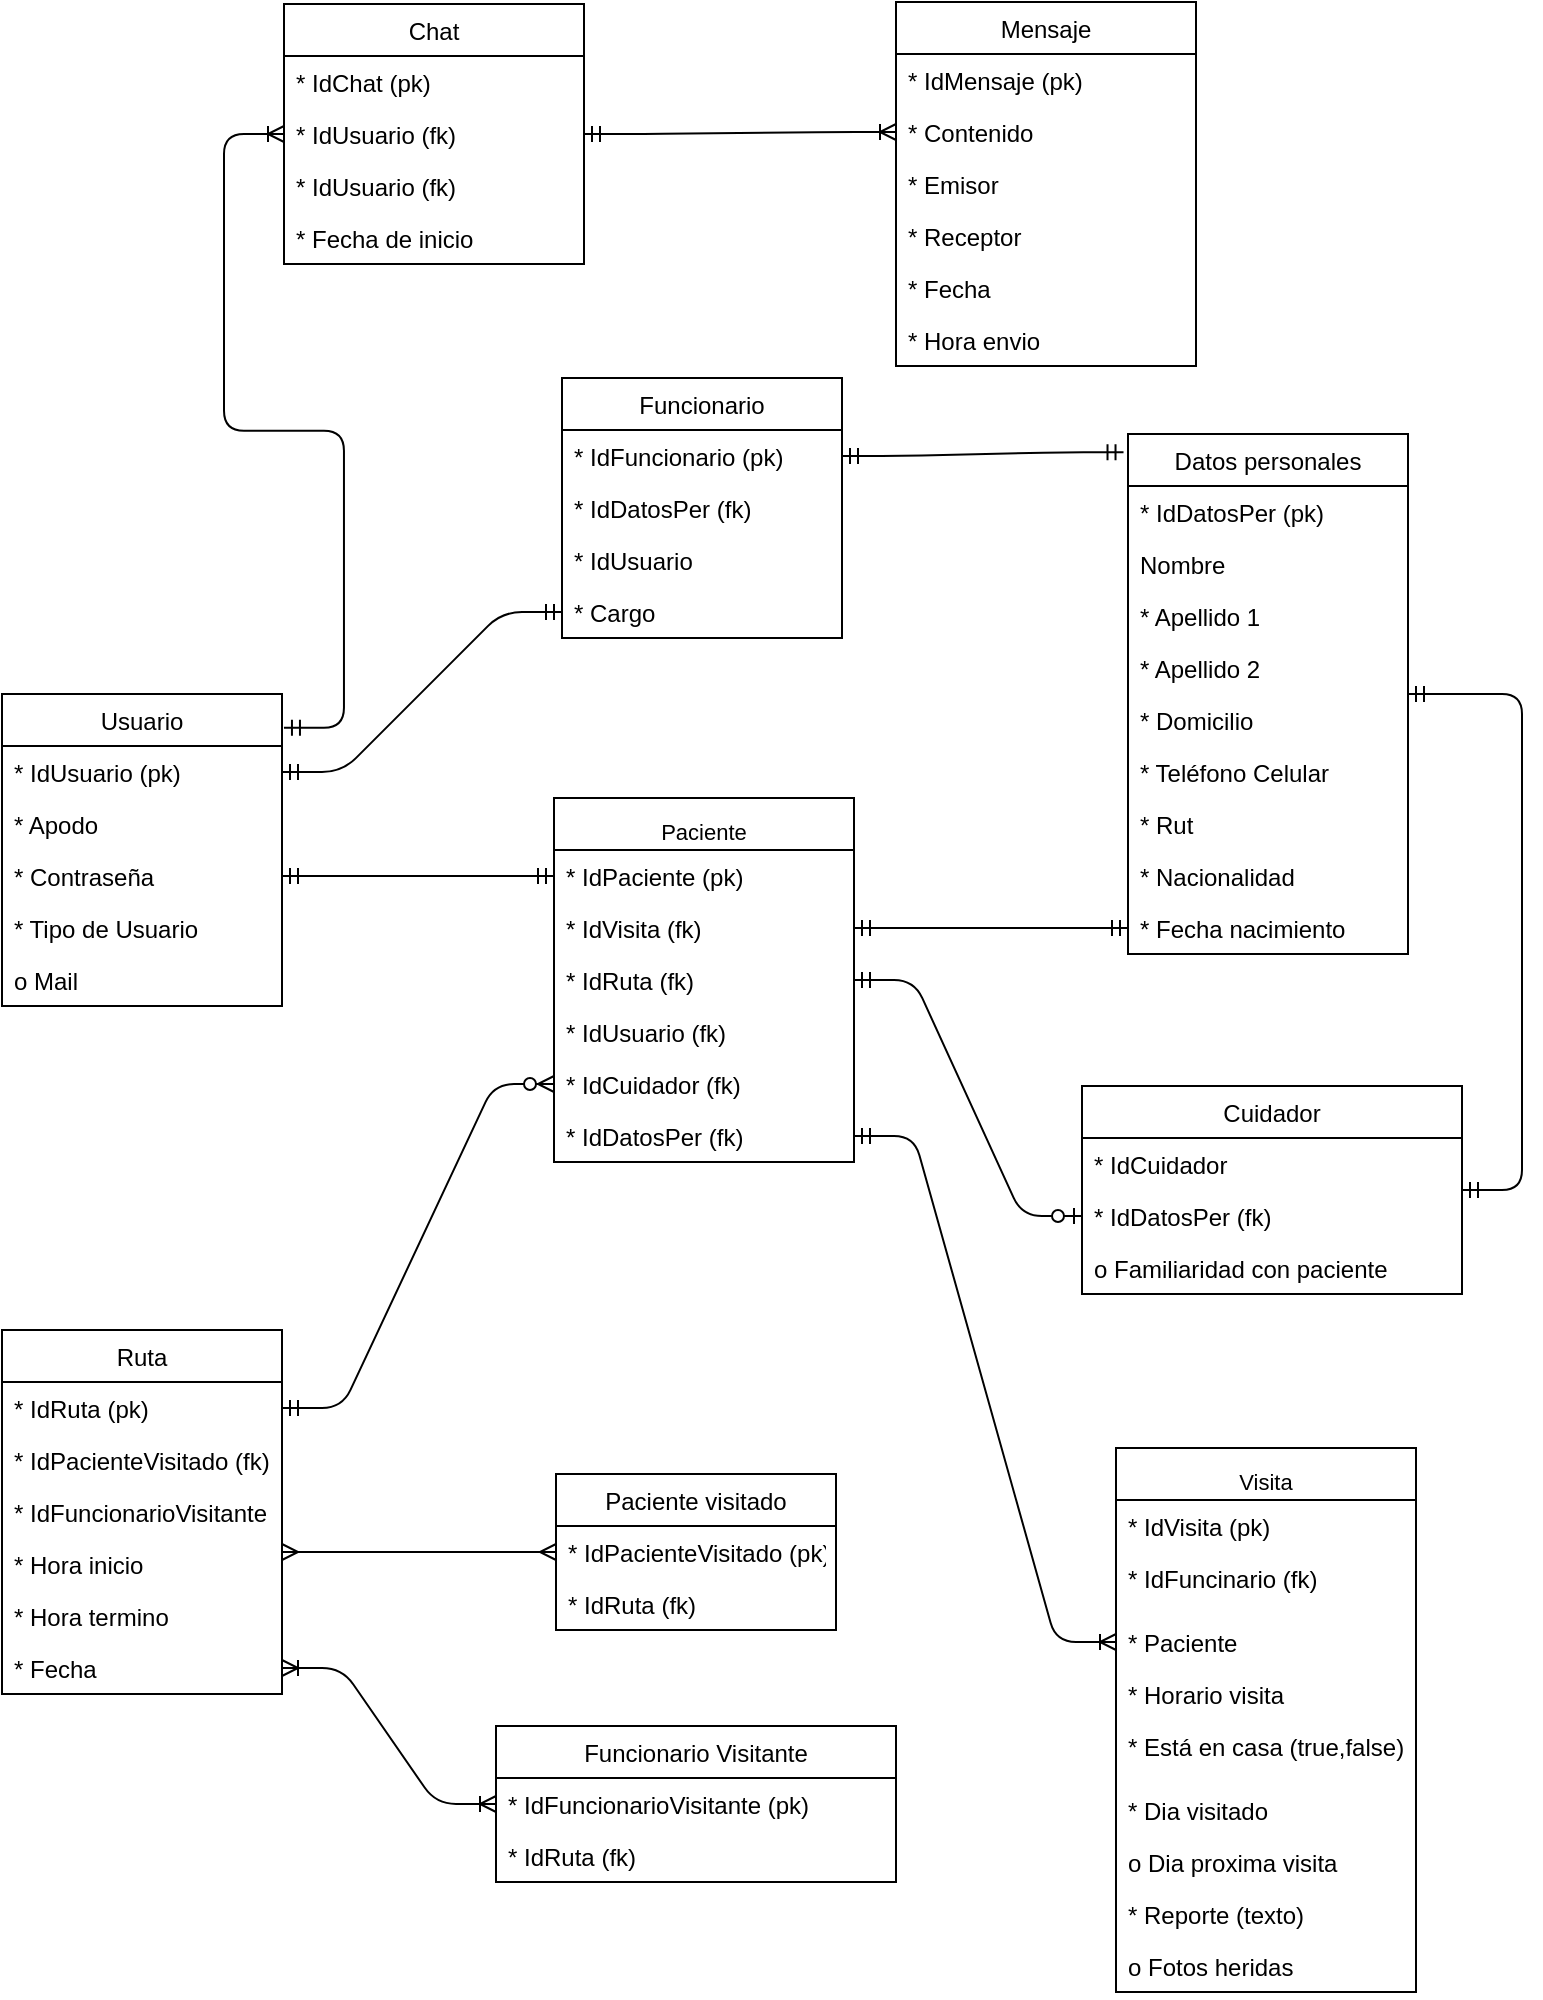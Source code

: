 <mxfile pages="1" version="11.2.1" type="google"><diagram id="VQADYMmozLZeQUsX_s85" name="Page-1"><mxGraphModel dx="868" dy="1621" grid="1" gridSize="10" guides="1" tooltips="1" connect="1" arrows="1" fold="1" page="1" pageScale="1" pageWidth="827" pageHeight="1169" math="0" shadow="0"><root><mxCell id="0"/><mxCell id="1" parent="0"/><mxCell id="TZUaWwqEXLBFvtkkxB7F-1" value="Paciente" style="swimlane;fontStyle=0;childLayout=stackLayout;horizontal=1;startSize=26;fillColor=none;horizontalStack=0;resizeParent=1;resizeParentMax=0;resizeLast=0;collapsible=1;marginBottom=0;verticalAlign=bottom;fontSize=11;" parent="1" vertex="1"><mxGeometry x="296" y="320" width="150" height="182" as="geometry"><mxRectangle x="320" y="90" width="80" height="26" as="alternateBounds"/></mxGeometry></mxCell><mxCell id="TZUaWwqEXLBFvtkkxB7F-2" value="* IdPaciente (pk)" style="text;strokeColor=none;fillColor=none;align=left;verticalAlign=top;spacingLeft=4;spacingRight=4;overflow=hidden;rotatable=0;points=[[0,0.5],[1,0.5]];portConstraint=eastwest;" parent="TZUaWwqEXLBFvtkkxB7F-1" vertex="1"><mxGeometry y="26" width="150" height="26" as="geometry"/></mxCell><mxCell id="TZUaWwqEXLBFvtkkxB7F-57" value="* IdVisita (fk)" style="text;strokeColor=none;fillColor=none;align=left;verticalAlign=top;spacingLeft=4;spacingRight=4;overflow=hidden;rotatable=0;points=[[0,0.5],[1,0.5]];portConstraint=eastwest;" parent="TZUaWwqEXLBFvtkkxB7F-1" vertex="1"><mxGeometry y="52" width="150" height="26" as="geometry"/></mxCell><mxCell id="TZUaWwqEXLBFvtkkxB7F-60" value="* IdRuta (fk)" style="text;strokeColor=none;fillColor=none;align=left;verticalAlign=top;spacingLeft=4;spacingRight=4;overflow=hidden;rotatable=0;points=[[0,0.5],[1,0.5]];portConstraint=eastwest;" parent="TZUaWwqEXLBFvtkkxB7F-1" vertex="1"><mxGeometry y="78" width="150" height="26" as="geometry"/></mxCell><mxCell id="TZUaWwqEXLBFvtkkxB7F-62" value="* IdUsuario (fk)" style="text;strokeColor=none;fillColor=none;align=left;verticalAlign=top;spacingLeft=4;spacingRight=4;overflow=hidden;rotatable=0;points=[[0,0.5],[1,0.5]];portConstraint=eastwest;" parent="TZUaWwqEXLBFvtkkxB7F-1" vertex="1"><mxGeometry y="104" width="150" height="26" as="geometry"/></mxCell><mxCell id="TZUaWwqEXLBFvtkkxB7F-129" value="* IdCuidador (fk)" style="text;strokeColor=none;fillColor=none;align=left;verticalAlign=top;spacingLeft=4;spacingRight=4;overflow=hidden;rotatable=0;points=[[0,0.5],[1,0.5]];portConstraint=eastwest;" parent="TZUaWwqEXLBFvtkkxB7F-1" vertex="1"><mxGeometry y="130" width="150" height="26" as="geometry"/></mxCell><mxCell id="TZUaWwqEXLBFvtkkxB7F-130" value="* IdDatosPer (fk)" style="text;strokeColor=none;fillColor=none;align=left;verticalAlign=top;spacingLeft=4;spacingRight=4;overflow=hidden;rotatable=0;points=[[0,0.5],[1,0.5]];portConstraint=eastwest;" parent="TZUaWwqEXLBFvtkkxB7F-1" vertex="1"><mxGeometry y="156" width="150" height="26" as="geometry"/></mxCell><mxCell id="O5gdXmLiCLnAz0EHPZgH-3" value="Funcionario" style="swimlane;fontStyle=0;childLayout=stackLayout;horizontal=1;startSize=26;fillColor=none;horizontalStack=0;resizeParent=1;resizeParentMax=0;resizeLast=0;collapsible=1;marginBottom=0;" parent="1" vertex="1"><mxGeometry x="300" y="110" width="140" height="130" as="geometry"/></mxCell><mxCell id="O5gdXmLiCLnAz0EHPZgH-4" value="* IdFuncionario (pk)" style="text;strokeColor=none;fillColor=none;align=left;verticalAlign=top;spacingLeft=4;spacingRight=4;overflow=hidden;rotatable=0;points=[[0,0.5],[1,0.5]];portConstraint=eastwest;" parent="O5gdXmLiCLnAz0EHPZgH-3" vertex="1"><mxGeometry y="26" width="140" height="26" as="geometry"/></mxCell><mxCell id="TZUaWwqEXLBFvtkkxB7F-132" value="* IdDatosPer (fk)" style="text;strokeColor=none;fillColor=none;align=left;verticalAlign=top;spacingLeft=4;spacingRight=4;overflow=hidden;rotatable=0;points=[[0,0.5],[1,0.5]];portConstraint=eastwest;" parent="O5gdXmLiCLnAz0EHPZgH-3" vertex="1"><mxGeometry y="52" width="140" height="26" as="geometry"/></mxCell><mxCell id="TZUaWwqEXLBFvtkkxB7F-135" value="* IdUsuario" style="text;strokeColor=none;fillColor=none;align=left;verticalAlign=top;spacingLeft=4;spacingRight=4;overflow=hidden;rotatable=0;points=[[0,0.5],[1,0.5]];portConstraint=eastwest;" parent="O5gdXmLiCLnAz0EHPZgH-3" vertex="1"><mxGeometry y="78" width="140" height="26" as="geometry"/></mxCell><mxCell id="TZUaWwqEXLBFvtkkxB7F-19" value="* Cargo" style="text;strokeColor=none;fillColor=none;align=left;verticalAlign=top;spacingLeft=4;spacingRight=4;overflow=hidden;rotatable=0;points=[[0,0.5],[1,0.5]];portConstraint=eastwest;" parent="O5gdXmLiCLnAz0EHPZgH-3" vertex="1"><mxGeometry y="104" width="140" height="26" as="geometry"/></mxCell><mxCell id="TZUaWwqEXLBFvtkkxB7F-10" value="Visita" style="swimlane;fontStyle=0;childLayout=stackLayout;horizontal=1;startSize=26;fillColor=none;horizontalStack=0;resizeParent=1;resizeParentMax=0;resizeLast=0;collapsible=1;marginBottom=0;verticalAlign=bottom;fontSize=11;" parent="1" vertex="1"><mxGeometry x="577" y="645" width="150" height="272" as="geometry"><mxRectangle x="320" y="90" width="80" height="26" as="alternateBounds"/></mxGeometry></mxCell><mxCell id="TZUaWwqEXLBFvtkkxB7F-11" value="* IdVisita (pk)" style="text;strokeColor=none;fillColor=none;align=left;verticalAlign=top;spacingLeft=4;spacingRight=4;overflow=hidden;rotatable=0;points=[[0,0.5],[1,0.5]];portConstraint=eastwest;" parent="TZUaWwqEXLBFvtkkxB7F-10" vertex="1"><mxGeometry y="26" width="150" height="26" as="geometry"/></mxCell><mxCell id="TZUaWwqEXLBFvtkkxB7F-14" value="* IdFuncinario (fk)" style="text;strokeColor=none;fillColor=none;align=left;verticalAlign=top;spacingLeft=4;spacingRight=4;overflow=hidden;rotatable=0;points=[[0,0.5],[1,0.5]];portConstraint=eastwest;" parent="TZUaWwqEXLBFvtkkxB7F-10" vertex="1"><mxGeometry y="52" width="150" height="32" as="geometry"/></mxCell><mxCell id="TZUaWwqEXLBFvtkkxB7F-20" value="* Paciente" style="text;strokeColor=none;fillColor=none;align=left;verticalAlign=top;spacingLeft=4;spacingRight=4;overflow=hidden;rotatable=0;points=[[0,0.5],[1,0.5]];portConstraint=eastwest;" parent="TZUaWwqEXLBFvtkkxB7F-10" vertex="1"><mxGeometry y="84" width="150" height="26" as="geometry"/></mxCell><mxCell id="TZUaWwqEXLBFvtkkxB7F-12" value="* Horario visita" style="text;strokeColor=none;fillColor=none;align=left;verticalAlign=top;spacingLeft=4;spacingRight=4;overflow=hidden;rotatable=0;points=[[0,0.5],[1,0.5]];portConstraint=eastwest;" parent="TZUaWwqEXLBFvtkkxB7F-10" vertex="1"><mxGeometry y="110" width="150" height="26" as="geometry"/></mxCell><mxCell id="TZUaWwqEXLBFvtkkxB7F-13" value="* Está en casa (true,false)" style="text;strokeColor=none;fillColor=none;align=left;verticalAlign=top;spacingLeft=4;spacingRight=4;overflow=hidden;rotatable=0;points=[[0,0.5],[1,0.5]];portConstraint=eastwest;" parent="TZUaWwqEXLBFvtkkxB7F-10" vertex="1"><mxGeometry y="136" width="150" height="32" as="geometry"/></mxCell><mxCell id="TZUaWwqEXLBFvtkkxB7F-43" value="* Dia visitado" style="text;strokeColor=none;fillColor=none;align=left;verticalAlign=top;spacingLeft=4;spacingRight=4;overflow=hidden;rotatable=0;points=[[0,0.5],[1,0.5]];portConstraint=eastwest;" parent="TZUaWwqEXLBFvtkkxB7F-10" vertex="1"><mxGeometry y="168" width="150" height="26" as="geometry"/></mxCell><mxCell id="-5sobLdX_L9yg4PINrkj-2" value="o Dia proxima visita" style="text;strokeColor=none;fillColor=none;align=left;verticalAlign=top;spacingLeft=4;spacingRight=4;overflow=hidden;rotatable=0;points=[[0,0.5],[1,0.5]];portConstraint=eastwest;" vertex="1" parent="TZUaWwqEXLBFvtkkxB7F-10"><mxGeometry y="194" width="150" height="26" as="geometry"/></mxCell><mxCell id="TZUaWwqEXLBFvtkkxB7F-44" value="* Reporte (texto)" style="text;strokeColor=none;fillColor=none;align=left;verticalAlign=top;spacingLeft=4;spacingRight=4;overflow=hidden;rotatable=0;points=[[0,0.5],[1,0.5]];portConstraint=eastwest;" parent="TZUaWwqEXLBFvtkkxB7F-10" vertex="1"><mxGeometry y="220" width="150" height="26" as="geometry"/></mxCell><mxCell id="-5sobLdX_L9yg4PINrkj-3" value="o Fotos heridas" style="text;strokeColor=none;fillColor=none;align=left;verticalAlign=top;spacingLeft=4;spacingRight=4;overflow=hidden;rotatable=0;points=[[0,0.5],[1,0.5]];portConstraint=eastwest;" vertex="1" parent="TZUaWwqEXLBFvtkkxB7F-10"><mxGeometry y="246" width="150" height="26" as="geometry"/></mxCell><mxCell id="TZUaWwqEXLBFvtkkxB7F-21" value="Ruta" style="swimlane;fontStyle=0;childLayout=stackLayout;horizontal=1;startSize=26;fillColor=none;horizontalStack=0;resizeParent=1;resizeParentMax=0;resizeLast=0;collapsible=1;marginBottom=0;" parent="1" vertex="1"><mxGeometry x="20" y="586" width="140" height="182" as="geometry"/></mxCell><mxCell id="TZUaWwqEXLBFvtkkxB7F-22" value="* IdRuta (pk)" style="text;strokeColor=none;fillColor=none;align=left;verticalAlign=top;spacingLeft=4;spacingRight=4;overflow=hidden;rotatable=0;points=[[0,0.5],[1,0.5]];portConstraint=eastwest;" parent="TZUaWwqEXLBFvtkkxB7F-21" vertex="1"><mxGeometry y="26" width="140" height="26" as="geometry"/></mxCell><mxCell id="TZUaWwqEXLBFvtkkxB7F-89" value="* IdPacienteVisitado (fk)" style="text;strokeColor=none;fillColor=none;align=left;verticalAlign=top;spacingLeft=4;spacingRight=4;overflow=hidden;rotatable=0;points=[[0,0.5],[1,0.5]];portConstraint=eastwest;" parent="TZUaWwqEXLBFvtkkxB7F-21" vertex="1"><mxGeometry y="52" width="140" height="26" as="geometry"/></mxCell><mxCell id="TZUaWwqEXLBFvtkkxB7F-84" value="* IdFuncionarioVisitante (fk)" style="text;strokeColor=none;fillColor=none;align=left;verticalAlign=top;spacingLeft=4;spacingRight=4;overflow=hidden;rotatable=0;points=[[0,0.5],[1,0.5]];portConstraint=eastwest;" parent="TZUaWwqEXLBFvtkkxB7F-21" vertex="1"><mxGeometry y="78" width="140" height="26" as="geometry"/></mxCell><mxCell id="TZUaWwqEXLBFvtkkxB7F-70" value="* Hora inicio" style="text;strokeColor=none;fillColor=none;align=left;verticalAlign=top;spacingLeft=4;spacingRight=4;overflow=hidden;rotatable=0;points=[[0,0.5],[1,0.5]];portConstraint=eastwest;" parent="TZUaWwqEXLBFvtkkxB7F-21" vertex="1"><mxGeometry y="104" width="140" height="26" as="geometry"/></mxCell><mxCell id="TZUaWwqEXLBFvtkkxB7F-71" value="* Hora termino" style="text;strokeColor=none;fillColor=none;align=left;verticalAlign=top;spacingLeft=4;spacingRight=4;overflow=hidden;rotatable=0;points=[[0,0.5],[1,0.5]];portConstraint=eastwest;" parent="TZUaWwqEXLBFvtkkxB7F-21" vertex="1"><mxGeometry y="130" width="140" height="26" as="geometry"/></mxCell><mxCell id="TZUaWwqEXLBFvtkkxB7F-99" value="* Fecha" style="text;strokeColor=none;fillColor=none;align=left;verticalAlign=top;spacingLeft=4;spacingRight=4;overflow=hidden;rotatable=0;points=[[0,0.5],[1,0.5]];portConstraint=eastwest;" parent="TZUaWwqEXLBFvtkkxB7F-21" vertex="1"><mxGeometry y="156" width="140" height="26" as="geometry"/></mxCell><mxCell id="B_agev_JLQlHCcSA6esq-11" style="edgeStyle=entityRelationEdgeStyle;orthogonalLoop=1;jettySize=auto;html=1;entryX=0;entryY=0.5;entryDx=0;entryDy=0;startArrow=ERmandOne;startFill=0;endArrow=ERoneToMany;endFill=0;strokeColor=#000000;rounded=1;exitX=1.007;exitY=0.108;exitDx=0;exitDy=0;exitPerimeter=0;" parent="1" source="TZUaWwqEXLBFvtkkxB7F-30" target="B_agev_JLQlHCcSA6esq-3" edge="1"><mxGeometry relative="1" as="geometry"><mxPoint x="192" y="150" as="sourcePoint"/></mxGeometry></mxCell><mxCell id="TZUaWwqEXLBFvtkkxB7F-30" value="Usuario" style="swimlane;fontStyle=0;childLayout=stackLayout;horizontal=1;startSize=26;fillColor=none;horizontalStack=0;resizeParent=1;resizeParentMax=0;resizeLast=0;collapsible=1;marginBottom=0;" parent="1" vertex="1"><mxGeometry x="20" y="268" width="140" height="156" as="geometry"/></mxCell><mxCell id="TZUaWwqEXLBFvtkkxB7F-31" value="* IdUsuario (pk)" style="text;strokeColor=none;fillColor=none;align=left;verticalAlign=top;spacingLeft=4;spacingRight=4;overflow=hidden;rotatable=0;points=[[0,0.5],[1,0.5]];portConstraint=eastwest;" parent="TZUaWwqEXLBFvtkkxB7F-30" vertex="1"><mxGeometry y="26" width="140" height="26" as="geometry"/></mxCell><mxCell id="TZUaWwqEXLBFvtkkxB7F-32" value="* Apodo" style="text;strokeColor=none;fillColor=none;align=left;verticalAlign=top;spacingLeft=4;spacingRight=4;overflow=hidden;rotatable=0;points=[[0,0.5],[1,0.5]];portConstraint=eastwest;" parent="TZUaWwqEXLBFvtkkxB7F-30" vertex="1"><mxGeometry y="52" width="140" height="26" as="geometry"/></mxCell><mxCell id="TZUaWwqEXLBFvtkkxB7F-33" value="* Contraseña" style="text;strokeColor=none;fillColor=none;align=left;verticalAlign=top;spacingLeft=4;spacingRight=4;overflow=hidden;rotatable=0;points=[[0,0.5],[1,0.5]];portConstraint=eastwest;" parent="TZUaWwqEXLBFvtkkxB7F-30" vertex="1"><mxGeometry y="78" width="140" height="26" as="geometry"/></mxCell><mxCell id="-5sobLdX_L9yg4PINrkj-1" value="* Tipo de Usuario" style="text;strokeColor=none;fillColor=none;align=left;verticalAlign=top;spacingLeft=4;spacingRight=4;overflow=hidden;rotatable=0;points=[[0,0.5],[1,0.5]];portConstraint=eastwest;" vertex="1" parent="TZUaWwqEXLBFvtkkxB7F-30"><mxGeometry y="104" width="140" height="26" as="geometry"/></mxCell><mxCell id="TZUaWwqEXLBFvtkkxB7F-134" value="o Mail" style="text;strokeColor=none;fillColor=none;align=left;verticalAlign=top;spacingLeft=4;spacingRight=4;overflow=hidden;rotatable=0;points=[[0,0.5],[1,0.5]];portConstraint=eastwest;" parent="TZUaWwqEXLBFvtkkxB7F-30" vertex="1"><mxGeometry y="130" width="140" height="26" as="geometry"/></mxCell><mxCell id="TZUaWwqEXLBFvtkkxB7F-35" value="Cuidador" style="swimlane;fontStyle=0;childLayout=stackLayout;horizontal=1;startSize=26;fillColor=none;horizontalStack=0;resizeParent=1;resizeParentMax=0;resizeLast=0;collapsible=1;marginBottom=0;" parent="1" vertex="1"><mxGeometry x="560" y="464" width="190" height="104" as="geometry"/></mxCell><mxCell id="TZUaWwqEXLBFvtkkxB7F-36" value="* IdCuidador" style="text;strokeColor=none;fillColor=none;align=left;verticalAlign=top;spacingLeft=4;spacingRight=4;overflow=hidden;rotatable=0;points=[[0,0.5],[1,0.5]];portConstraint=eastwest;" parent="TZUaWwqEXLBFvtkkxB7F-35" vertex="1"><mxGeometry y="26" width="190" height="26" as="geometry"/></mxCell><mxCell id="TZUaWwqEXLBFvtkkxB7F-131" value="* IdDatosPer (fk)" style="text;strokeColor=none;fillColor=none;align=left;verticalAlign=top;spacingLeft=4;spacingRight=4;overflow=hidden;rotatable=0;points=[[0,0.5],[1,0.5]];portConstraint=eastwest;" parent="TZUaWwqEXLBFvtkkxB7F-35" vertex="1"><mxGeometry y="52" width="190" height="26" as="geometry"/></mxCell><mxCell id="TZUaWwqEXLBFvtkkxB7F-42" value="o Familiaridad con paciente" style="text;strokeColor=none;fillColor=none;align=left;verticalAlign=top;spacingLeft=4;spacingRight=4;overflow=hidden;rotatable=0;points=[[0,0.5],[1,0.5]];portConstraint=eastwest;" parent="TZUaWwqEXLBFvtkkxB7F-35" vertex="1"><mxGeometry y="78" width="190" height="26" as="geometry"/></mxCell><mxCell id="TZUaWwqEXLBFvtkkxB7F-48" value="" style="edgeStyle=entityRelationEdgeStyle;fontSize=12;html=1;endArrow=ERmandOne;startArrow=ERmandOne;" parent="1" source="TZUaWwqEXLBFvtkkxB7F-19" target="TZUaWwqEXLBFvtkkxB7F-31" edge="1"><mxGeometry width="100" height="100" relative="1" as="geometry"><mxPoint x="190" y="278.579" as="sourcePoint"/><mxPoint x="190" y="178.579" as="targetPoint"/></mxGeometry></mxCell><mxCell id="TZUaWwqEXLBFvtkkxB7F-54" value="" style="edgeStyle=entityRelationEdgeStyle;fontSize=12;html=1;endArrow=ERmandOne;startArrow=ERmandOne;exitX=1;exitY=0.5;exitDx=0;exitDy=0;" parent="1" source="TZUaWwqEXLBFvtkkxB7F-33" target="TZUaWwqEXLBFvtkkxB7F-2" edge="1"><mxGeometry width="100" height="100" relative="1" as="geometry"><mxPoint x="460" y="315" as="sourcePoint"/><mxPoint x="601.421" y="215" as="targetPoint"/></mxGeometry></mxCell><mxCell id="TZUaWwqEXLBFvtkkxB7F-64" value="" style="edgeStyle=entityRelationEdgeStyle;fontSize=12;html=1;endArrow=ERzeroToOne;startArrow=ERmandOne;exitX=1;exitY=0.5;exitDx=0;exitDy=0;entryX=0;entryY=0.5;entryDx=0;entryDy=0;" parent="1" source="TZUaWwqEXLBFvtkkxB7F-60" target="TZUaWwqEXLBFvtkkxB7F-131" edge="1"><mxGeometry width="100" height="100" relative="1" as="geometry"><mxPoint x="469.588" y="491.941" as="sourcePoint"/><mxPoint x="550" y="550" as="targetPoint"/></mxGeometry></mxCell><mxCell id="TZUaWwqEXLBFvtkkxB7F-68" value="" style="edgeStyle=entityRelationEdgeStyle;fontSize=12;html=1;endArrow=ERoneToMany;startArrow=ERmandOne;exitX=1;exitY=0.5;exitDx=0;exitDy=0;entryX=0;entryY=0.5;entryDx=0;entryDy=0;" parent="1" source="TZUaWwqEXLBFvtkkxB7F-130" target="TZUaWwqEXLBFvtkkxB7F-20" edge="1"><mxGeometry width="100" height="100" relative="1" as="geometry"><mxPoint x="469.588" y="491.941" as="sourcePoint"/><mxPoint x="490" y="740" as="targetPoint"/></mxGeometry></mxCell><mxCell id="TZUaWwqEXLBFvtkkxB7F-73" value="Paciente visitado" style="swimlane;fontStyle=0;childLayout=stackLayout;horizontal=1;startSize=26;fillColor=none;horizontalStack=0;resizeParent=1;resizeParentMax=0;resizeLast=0;collapsible=1;marginBottom=0;" parent="1" vertex="1"><mxGeometry x="297" y="658" width="140" height="78" as="geometry"/></mxCell><mxCell id="TZUaWwqEXLBFvtkkxB7F-74" value="* IdPacienteVisitado (pk)" style="text;strokeColor=none;fillColor=none;align=left;verticalAlign=top;spacingLeft=4;spacingRight=4;overflow=hidden;rotatable=0;points=[[0,0.5],[1,0.5]];portConstraint=eastwest;" parent="TZUaWwqEXLBFvtkkxB7F-73" vertex="1"><mxGeometry y="26" width="140" height="26" as="geometry"/></mxCell><mxCell id="TZUaWwqEXLBFvtkkxB7F-75" value="* IdRuta (fk)" style="text;strokeColor=none;fillColor=none;align=left;verticalAlign=top;spacingLeft=4;spacingRight=4;overflow=hidden;rotatable=0;points=[[0,0.5],[1,0.5]];portConstraint=eastwest;" parent="TZUaWwqEXLBFvtkkxB7F-73" vertex="1"><mxGeometry y="52" width="140" height="26" as="geometry"/></mxCell><mxCell id="TZUaWwqEXLBFvtkkxB7F-79" value="" style="edgeStyle=entityRelationEdgeStyle;fontSize=12;html=1;endArrow=ERzeroToMany;startArrow=ERmandOne;entryX=0;entryY=0.5;entryDx=0;entryDy=0;" parent="1" source="TZUaWwqEXLBFvtkkxB7F-22" target="TZUaWwqEXLBFvtkkxB7F-129" edge="1"><mxGeometry width="100" height="100" relative="1" as="geometry"><mxPoint x="160" y="725" as="sourcePoint"/><mxPoint x="290" y="440" as="targetPoint"/></mxGeometry></mxCell><mxCell id="TZUaWwqEXLBFvtkkxB7F-95" value="Funcionario Visitante" style="swimlane;fontStyle=0;childLayout=stackLayout;horizontal=1;startSize=26;fillColor=none;horizontalStack=0;resizeParent=1;resizeParentMax=0;resizeLast=0;collapsible=1;marginBottom=0;" parent="1" vertex="1"><mxGeometry x="267" y="784" width="200" height="78" as="geometry"/></mxCell><mxCell id="TZUaWwqEXLBFvtkkxB7F-96" value="* IdFuncionarioVisitante (pk)" style="text;strokeColor=none;fillColor=none;align=left;verticalAlign=top;spacingLeft=4;spacingRight=4;overflow=hidden;rotatable=0;points=[[0,0.5],[1,0.5]];portConstraint=eastwest;" parent="TZUaWwqEXLBFvtkkxB7F-95" vertex="1"><mxGeometry y="26" width="200" height="26" as="geometry"/></mxCell><mxCell id="TZUaWwqEXLBFvtkkxB7F-97" value="* IdRuta (fk)" style="text;strokeColor=none;fillColor=none;align=left;verticalAlign=top;spacingLeft=4;spacingRight=4;overflow=hidden;rotatable=0;points=[[0,0.5],[1,0.5]];portConstraint=eastwest;" parent="TZUaWwqEXLBFvtkkxB7F-95" vertex="1"><mxGeometry y="52" width="200" height="26" as="geometry"/></mxCell><mxCell id="TZUaWwqEXLBFvtkkxB7F-100" value="" style="edgeStyle=entityRelationEdgeStyle;fontSize=12;html=1;endArrow=ERmany;startArrow=ERmany;strokeColor=#000000;entryX=0;entryY=0.5;entryDx=0;entryDy=0;exitX=1;exitY=0.269;exitDx=0;exitDy=0;exitPerimeter=0;" parent="1" source="TZUaWwqEXLBFvtkkxB7F-70" target="TZUaWwqEXLBFvtkkxB7F-74" edge="1"><mxGeometry width="100" height="100" relative="1" as="geometry"><mxPoint x="160" y="855" as="sourcePoint"/><mxPoint x="301.421" y="755" as="targetPoint"/></mxGeometry></mxCell><mxCell id="TZUaWwqEXLBFvtkkxB7F-103" value="" style="edgeStyle=entityRelationEdgeStyle;fontSize=12;html=1;endArrow=ERoneToMany;startArrow=ERoneToMany;strokeColor=#000000;" parent="1" source="TZUaWwqEXLBFvtkkxB7F-99" target="TZUaWwqEXLBFvtkkxB7F-95" edge="1"><mxGeometry width="100" height="100" relative="1" as="geometry"><mxPoint x="160" y="855" as="sourcePoint"/><mxPoint x="301.421" y="755" as="targetPoint"/></mxGeometry></mxCell><mxCell id="TZUaWwqEXLBFvtkkxB7F-110" value="Datos personales" style="swimlane;fontStyle=0;childLayout=stackLayout;horizontal=1;startSize=26;fillColor=none;horizontalStack=0;resizeParent=1;resizeParentMax=0;resizeLast=0;collapsible=1;marginBottom=0;" parent="1" vertex="1"><mxGeometry x="583" y="138" width="140" height="260" as="geometry"/></mxCell><mxCell id="TZUaWwqEXLBFvtkkxB7F-118" value="* IdDatosPer (pk)" style="text;strokeColor=none;fillColor=none;align=left;verticalAlign=top;spacingLeft=4;spacingRight=4;overflow=hidden;rotatable=0;points=[[0,0.5],[1,0.5]];portConstraint=eastwest;" parent="TZUaWwqEXLBFvtkkxB7F-110" vertex="1"><mxGeometry y="26" width="140" height="26" as="geometry"/></mxCell><mxCell id="TZUaWwqEXLBFvtkkxB7F-111" value="Nombre" style="text;strokeColor=none;fillColor=none;align=left;verticalAlign=top;spacingLeft=4;spacingRight=4;overflow=hidden;rotatable=0;points=[[0,0.5],[1,0.5]];portConstraint=eastwest;" parent="TZUaWwqEXLBFvtkkxB7F-110" vertex="1"><mxGeometry y="52" width="140" height="26" as="geometry"/></mxCell><mxCell id="TZUaWwqEXLBFvtkkxB7F-114" value="* Apellido 1" style="text;strokeColor=none;fillColor=none;align=left;verticalAlign=top;spacingLeft=4;spacingRight=4;overflow=hidden;rotatable=0;points=[[0,0.5],[1,0.5]];portConstraint=eastwest;" parent="TZUaWwqEXLBFvtkkxB7F-110" vertex="1"><mxGeometry y="78" width="140" height="26" as="geometry"/></mxCell><mxCell id="TZUaWwqEXLBFvtkkxB7F-115" value="* Apellido 2" style="text;strokeColor=none;fillColor=none;align=left;verticalAlign=top;spacingLeft=4;spacingRight=4;overflow=hidden;rotatable=0;points=[[0,0.5],[1,0.5]];portConstraint=eastwest;" parent="TZUaWwqEXLBFvtkkxB7F-110" vertex="1"><mxGeometry y="104" width="140" height="26" as="geometry"/></mxCell><mxCell id="TZUaWwqEXLBFvtkkxB7F-116" value="* Domicilio" style="text;strokeColor=none;fillColor=none;align=left;verticalAlign=top;spacingLeft=4;spacingRight=4;overflow=hidden;rotatable=0;points=[[0,0.5],[1,0.5]];portConstraint=eastwest;" parent="TZUaWwqEXLBFvtkkxB7F-110" vertex="1"><mxGeometry y="130" width="140" height="26" as="geometry"/></mxCell><mxCell id="TZUaWwqEXLBFvtkkxB7F-117" value="* Teléfono Celular" style="text;strokeColor=none;fillColor=none;align=left;verticalAlign=top;spacingLeft=4;spacingRight=4;overflow=hidden;rotatable=0;points=[[0,0.5],[1,0.5]];portConstraint=eastwest;" parent="TZUaWwqEXLBFvtkkxB7F-110" vertex="1"><mxGeometry y="156" width="140" height="26" as="geometry"/></mxCell><mxCell id="TZUaWwqEXLBFvtkkxB7F-119" value="* Rut" style="text;strokeColor=none;fillColor=none;align=left;verticalAlign=top;spacingLeft=4;spacingRight=4;overflow=hidden;rotatable=0;points=[[0,0.5],[1,0.5]];portConstraint=eastwest;" parent="TZUaWwqEXLBFvtkkxB7F-110" vertex="1"><mxGeometry y="182" width="140" height="26" as="geometry"/></mxCell><mxCell id="TZUaWwqEXLBFvtkkxB7F-120" value="* Nacionalidad" style="text;strokeColor=none;fillColor=none;align=left;verticalAlign=top;spacingLeft=4;spacingRight=4;overflow=hidden;rotatable=0;points=[[0,0.5],[1,0.5]];portConstraint=eastwest;" parent="TZUaWwqEXLBFvtkkxB7F-110" vertex="1"><mxGeometry y="208" width="140" height="26" as="geometry"/></mxCell><mxCell id="TZUaWwqEXLBFvtkkxB7F-121" value="* Fecha nacimiento" style="text;strokeColor=none;fillColor=none;align=left;verticalAlign=top;spacingLeft=4;spacingRight=4;overflow=hidden;rotatable=0;points=[[0,0.5],[1,0.5]];portConstraint=eastwest;" parent="TZUaWwqEXLBFvtkkxB7F-110" vertex="1"><mxGeometry y="234" width="140" height="26" as="geometry"/></mxCell><mxCell id="TZUaWwqEXLBFvtkkxB7F-123" value="" style="edgeStyle=entityRelationEdgeStyle;fontSize=12;html=1;endArrow=ERmandOne;startArrow=ERmandOne;strokeColor=#000000;" parent="1" source="TZUaWwqEXLBFvtkkxB7F-35" target="TZUaWwqEXLBFvtkkxB7F-110" edge="1"><mxGeometry width="100" height="100" relative="1" as="geometry"><mxPoint x="655" y="437.579" as="sourcePoint"/><mxPoint x="655" y="337.579" as="targetPoint"/></mxGeometry></mxCell><mxCell id="B_agev_JLQlHCcSA6esq-1" value="Chat" style="swimlane;fontStyle=0;childLayout=stackLayout;horizontal=1;startSize=26;fillColor=none;horizontalStack=0;resizeParent=1;resizeParentMax=0;resizeLast=0;collapsible=1;marginBottom=0;" parent="1" vertex="1"><mxGeometry x="161" y="-77" width="150" height="130" as="geometry"/></mxCell><mxCell id="B_agev_JLQlHCcSA6esq-2" value="* IdChat (pk)" style="text;strokeColor=none;fillColor=none;align=left;verticalAlign=top;spacingLeft=4;spacingRight=4;overflow=hidden;rotatable=0;points=[[0,0.5],[1,0.5]];portConstraint=eastwest;" parent="B_agev_JLQlHCcSA6esq-1" vertex="1"><mxGeometry y="26" width="150" height="26" as="geometry"/></mxCell><mxCell id="B_agev_JLQlHCcSA6esq-3" value="* IdUsuario (fk)" style="text;strokeColor=none;fillColor=none;align=left;verticalAlign=top;spacingLeft=4;spacingRight=4;overflow=hidden;rotatable=0;points=[[0,0.5],[1,0.5]];portConstraint=eastwest;" parent="B_agev_JLQlHCcSA6esq-1" vertex="1"><mxGeometry y="52" width="150" height="26" as="geometry"/></mxCell><mxCell id="B_agev_JLQlHCcSA6esq-4" value="* IdUsuario (fk)" style="text;strokeColor=none;fillColor=none;align=left;verticalAlign=top;spacingLeft=4;spacingRight=4;overflow=hidden;rotatable=0;points=[[0,0.5],[1,0.5]];portConstraint=eastwest;" parent="B_agev_JLQlHCcSA6esq-1" vertex="1"><mxGeometry y="78" width="150" height="26" as="geometry"/></mxCell><mxCell id="B_agev_JLQlHCcSA6esq-15" value="* Fecha de inicio" style="text;strokeColor=none;fillColor=none;align=left;verticalAlign=top;spacingLeft=4;spacingRight=4;overflow=hidden;rotatable=0;points=[[0,0.5],[1,0.5]];portConstraint=eastwest;" parent="B_agev_JLQlHCcSA6esq-1" vertex="1"><mxGeometry y="104" width="150" height="26" as="geometry"/></mxCell><mxCell id="B_agev_JLQlHCcSA6esq-5" value="Mensaje" style="swimlane;fontStyle=0;childLayout=stackLayout;horizontal=1;startSize=26;fillColor=none;horizontalStack=0;resizeParent=1;resizeParentMax=0;resizeLast=0;collapsible=1;marginBottom=0;" parent="1" vertex="1"><mxGeometry x="467" y="-78" width="150" height="182" as="geometry"/></mxCell><mxCell id="B_agev_JLQlHCcSA6esq-6" value="* IdMensaje (pk)" style="text;strokeColor=none;fillColor=none;align=left;verticalAlign=top;spacingLeft=4;spacingRight=4;overflow=hidden;rotatable=0;points=[[0,0.5],[1,0.5]];portConstraint=eastwest;" parent="B_agev_JLQlHCcSA6esq-5" vertex="1"><mxGeometry y="26" width="150" height="26" as="geometry"/></mxCell><mxCell id="B_agev_JLQlHCcSA6esq-7" value="* Contenido" style="text;strokeColor=none;fillColor=none;align=left;verticalAlign=top;spacingLeft=4;spacingRight=4;overflow=hidden;rotatable=0;points=[[0,0.5],[1,0.5]];portConstraint=eastwest;" parent="B_agev_JLQlHCcSA6esq-5" vertex="1"><mxGeometry y="52" width="150" height="26" as="geometry"/></mxCell><mxCell id="B_agev_JLQlHCcSA6esq-8" value="* Emisor" style="text;strokeColor=none;fillColor=none;align=left;verticalAlign=top;spacingLeft=4;spacingRight=4;overflow=hidden;rotatable=0;points=[[0,0.5],[1,0.5]];portConstraint=eastwest;" parent="B_agev_JLQlHCcSA6esq-5" vertex="1"><mxGeometry y="78" width="150" height="26" as="geometry"/></mxCell><mxCell id="B_agev_JLQlHCcSA6esq-9" value="* Receptor" style="text;strokeColor=none;fillColor=none;align=left;verticalAlign=top;spacingLeft=4;spacingRight=4;overflow=hidden;rotatable=0;points=[[0,0.5],[1,0.5]];portConstraint=eastwest;" parent="B_agev_JLQlHCcSA6esq-5" vertex="1"><mxGeometry y="104" width="150" height="26" as="geometry"/></mxCell><mxCell id="B_agev_JLQlHCcSA6esq-10" value="* Fecha" style="text;strokeColor=none;fillColor=none;align=left;verticalAlign=top;spacingLeft=4;spacingRight=4;overflow=hidden;rotatable=0;points=[[0,0.5],[1,0.5]];portConstraint=eastwest;" parent="B_agev_JLQlHCcSA6esq-5" vertex="1"><mxGeometry y="130" width="150" height="26" as="geometry"/></mxCell><mxCell id="B_agev_JLQlHCcSA6esq-14" value="* Hora envio" style="text;strokeColor=none;fillColor=none;align=left;verticalAlign=top;spacingLeft=4;spacingRight=4;overflow=hidden;rotatable=0;points=[[0,0.5],[1,0.5]];portConstraint=eastwest;" parent="B_agev_JLQlHCcSA6esq-5" vertex="1"><mxGeometry y="156" width="150" height="26" as="geometry"/></mxCell><mxCell id="TZUaWwqEXLBFvtkkxB7F-124" value="" style="edgeStyle=entityRelationEdgeStyle;fontSize=12;html=1;endArrow=ERmandOne;startArrow=ERmandOne;strokeColor=#000000;entryX=0;entryY=0.5;entryDx=0;entryDy=0;rounded=1;exitX=1;exitY=0.5;exitDx=0;exitDy=0;" parent="1" source="TZUaWwqEXLBFvtkkxB7F-57" target="TZUaWwqEXLBFvtkkxB7F-121" edge="1"><mxGeometry width="100" height="100" relative="1" as="geometry"><mxPoint x="473" y="460" as="sourcePoint"/><mxPoint x="395" y="178.579" as="targetPoint"/></mxGeometry></mxCell><mxCell id="B_agev_JLQlHCcSA6esq-13" style="edgeStyle=entityRelationEdgeStyle;orthogonalLoop=1;jettySize=auto;html=1;startArrow=ERmandOne;startFill=0;endArrow=ERoneToMany;endFill=0;rounded=1;entryX=0;entryY=0.5;entryDx=0;entryDy=0;" parent="1" source="B_agev_JLQlHCcSA6esq-3" target="B_agev_JLQlHCcSA6esq-7" edge="1"><mxGeometry relative="1" as="geometry"><mxPoint x="400.118" y="-19.676" as="sourcePoint"/><mxPoint x="460" y="-170" as="targetPoint"/></mxGeometry></mxCell><mxCell id="TZUaWwqEXLBFvtkkxB7F-127" value="" style="edgeStyle=entityRelationEdgeStyle;fontSize=12;html=1;endArrow=ERmandOne;startArrow=ERmandOne;strokeColor=#000000;exitX=1;exitY=0.5;exitDx=0;exitDy=0;entryX=-0.016;entryY=0.035;entryDx=0;entryDy=0;entryPerimeter=0;" parent="1" source="O5gdXmLiCLnAz0EHPZgH-4" target="TZUaWwqEXLBFvtkkxB7F-110" edge="1"><mxGeometry width="100" height="100" relative="1" as="geometry"><mxPoint x="395" y="55.579" as="sourcePoint"/><mxPoint x="550" y="80" as="targetPoint"/></mxGeometry></mxCell></root></mxGraphModel></diagram></mxfile>